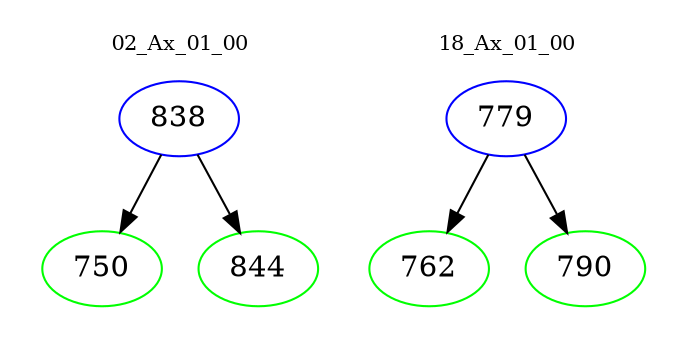 digraph{
subgraph cluster_0 {
color = white
label = "02_Ax_01_00";
fontsize=10;
T0_838 [label="838", color="blue"]
T0_838 -> T0_750 [color="black"]
T0_750 [label="750", color="green"]
T0_838 -> T0_844 [color="black"]
T0_844 [label="844", color="green"]
}
subgraph cluster_1 {
color = white
label = "18_Ax_01_00";
fontsize=10;
T1_779 [label="779", color="blue"]
T1_779 -> T1_762 [color="black"]
T1_762 [label="762", color="green"]
T1_779 -> T1_790 [color="black"]
T1_790 [label="790", color="green"]
}
}
